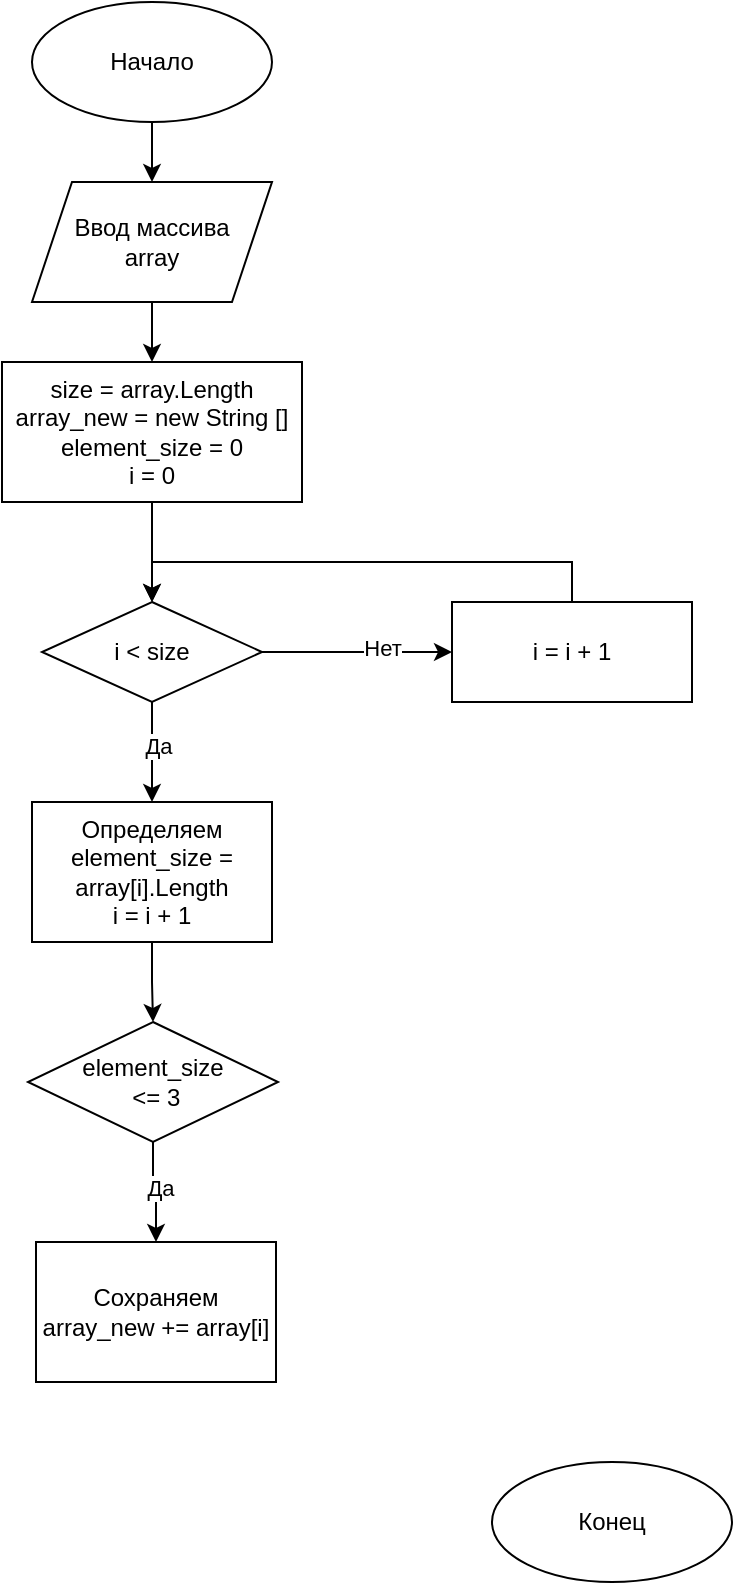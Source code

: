 <mxfile version="20.8.23" type="device"><diagram id="C5RBs43oDa-KdzZeNtuy" name="Page-1"><mxGraphModel dx="1050" dy="581" grid="1" gridSize="10" guides="1" tooltips="1" connect="1" arrows="1" fold="1" page="1" pageScale="1" pageWidth="827" pageHeight="1169" math="0" shadow="0"><root><mxCell id="WIyWlLk6GJQsqaUBKTNV-0"/><mxCell id="WIyWlLk6GJQsqaUBKTNV-1" parent="WIyWlLk6GJQsqaUBKTNV-0"/><mxCell id="olNLGypdJN8mapr1hNQ0-3" style="edgeStyle=orthogonalEdgeStyle;rounded=0;orthogonalLoop=1;jettySize=auto;html=1;" edge="1" parent="WIyWlLk6GJQsqaUBKTNV-1" source="olNLGypdJN8mapr1hNQ0-0" target="olNLGypdJN8mapr1hNQ0-2"><mxGeometry relative="1" as="geometry"/></mxCell><mxCell id="olNLGypdJN8mapr1hNQ0-0" value="Начало" style="ellipse;whiteSpace=wrap;html=1;" vertex="1" parent="WIyWlLk6GJQsqaUBKTNV-1"><mxGeometry x="160" y="20" width="120" height="60" as="geometry"/></mxCell><mxCell id="olNLGypdJN8mapr1hNQ0-1" value="Конец" style="ellipse;whiteSpace=wrap;html=1;" vertex="1" parent="WIyWlLk6GJQsqaUBKTNV-1"><mxGeometry x="390" y="750" width="120" height="60" as="geometry"/></mxCell><mxCell id="olNLGypdJN8mapr1hNQ0-5" style="edgeStyle=orthogonalEdgeStyle;rounded=0;orthogonalLoop=1;jettySize=auto;html=1;exitX=0.5;exitY=1;exitDx=0;exitDy=0;" edge="1" parent="WIyWlLk6GJQsqaUBKTNV-1" source="olNLGypdJN8mapr1hNQ0-2" target="olNLGypdJN8mapr1hNQ0-4"><mxGeometry relative="1" as="geometry"/></mxCell><mxCell id="olNLGypdJN8mapr1hNQ0-2" value="Ввод массива&lt;br&gt;array" style="shape=parallelogram;perimeter=parallelogramPerimeter;whiteSpace=wrap;html=1;fixedSize=1;" vertex="1" parent="WIyWlLk6GJQsqaUBKTNV-1"><mxGeometry x="160" y="110" width="120" height="60" as="geometry"/></mxCell><mxCell id="olNLGypdJN8mapr1hNQ0-7" style="edgeStyle=orthogonalEdgeStyle;rounded=0;orthogonalLoop=1;jettySize=auto;html=1;entryX=0.5;entryY=0;entryDx=0;entryDy=0;" edge="1" parent="WIyWlLk6GJQsqaUBKTNV-1" source="olNLGypdJN8mapr1hNQ0-4" target="olNLGypdJN8mapr1hNQ0-6"><mxGeometry relative="1" as="geometry"/></mxCell><mxCell id="olNLGypdJN8mapr1hNQ0-4" value="size = array.Length&lt;br&gt;array_new = new String []&lt;br&gt;element_size = 0&lt;br&gt;i = 0" style="rounded=0;whiteSpace=wrap;html=1;" vertex="1" parent="WIyWlLk6GJQsqaUBKTNV-1"><mxGeometry x="145" y="200" width="150" height="70" as="geometry"/></mxCell><mxCell id="olNLGypdJN8mapr1hNQ0-9" style="edgeStyle=orthogonalEdgeStyle;rounded=0;orthogonalLoop=1;jettySize=auto;html=1;exitX=0.5;exitY=1;exitDx=0;exitDy=0;" edge="1" parent="WIyWlLk6GJQsqaUBKTNV-1" source="olNLGypdJN8mapr1hNQ0-6" target="olNLGypdJN8mapr1hNQ0-8"><mxGeometry relative="1" as="geometry"/></mxCell><mxCell id="olNLGypdJN8mapr1hNQ0-10" value="Да" style="edgeLabel;html=1;align=center;verticalAlign=middle;resizable=0;points=[];" vertex="1" connectable="0" parent="olNLGypdJN8mapr1hNQ0-9"><mxGeometry x="-0.133" y="3" relative="1" as="geometry"><mxPoint as="offset"/></mxGeometry></mxCell><mxCell id="olNLGypdJN8mapr1hNQ0-19" style="edgeStyle=orthogonalEdgeStyle;rounded=0;orthogonalLoop=1;jettySize=auto;html=1;exitX=1;exitY=0.5;exitDx=0;exitDy=0;entryX=0;entryY=0.5;entryDx=0;entryDy=0;" edge="1" parent="WIyWlLk6GJQsqaUBKTNV-1" source="olNLGypdJN8mapr1hNQ0-6" target="olNLGypdJN8mapr1hNQ0-16"><mxGeometry relative="1" as="geometry"/></mxCell><mxCell id="olNLGypdJN8mapr1hNQ0-20" value="Нет" style="edgeLabel;html=1;align=center;verticalAlign=middle;resizable=0;points=[];" vertex="1" connectable="0" parent="olNLGypdJN8mapr1hNQ0-19"><mxGeometry x="0.259" y="2" relative="1" as="geometry"><mxPoint as="offset"/></mxGeometry></mxCell><mxCell id="olNLGypdJN8mapr1hNQ0-6" value="i &amp;lt; size" style="rhombus;whiteSpace=wrap;html=1;" vertex="1" parent="WIyWlLk6GJQsqaUBKTNV-1"><mxGeometry x="165" y="320" width="110" height="50" as="geometry"/></mxCell><mxCell id="olNLGypdJN8mapr1hNQ0-13" style="edgeStyle=orthogonalEdgeStyle;rounded=0;orthogonalLoop=1;jettySize=auto;html=1;exitX=0.5;exitY=1;exitDx=0;exitDy=0;entryX=0.5;entryY=0;entryDx=0;entryDy=0;" edge="1" parent="WIyWlLk6GJQsqaUBKTNV-1" source="olNLGypdJN8mapr1hNQ0-8" target="olNLGypdJN8mapr1hNQ0-11"><mxGeometry relative="1" as="geometry"/></mxCell><mxCell id="olNLGypdJN8mapr1hNQ0-8" value="Определяем element_size = array[i].Length&lt;br&gt;i = i + 1" style="rounded=0;whiteSpace=wrap;html=1;" vertex="1" parent="WIyWlLk6GJQsqaUBKTNV-1"><mxGeometry x="160" y="420" width="120" height="70" as="geometry"/></mxCell><mxCell id="olNLGypdJN8mapr1hNQ0-11" value="element_size&lt;br&gt;&amp;nbsp;&amp;lt;=&amp;nbsp;3" style="rhombus;whiteSpace=wrap;html=1;" vertex="1" parent="WIyWlLk6GJQsqaUBKTNV-1"><mxGeometry x="158" y="530" width="125" height="60" as="geometry"/></mxCell><mxCell id="olNLGypdJN8mapr1hNQ0-14" value="Сохраняем array_new += array[i]" style="rounded=0;whiteSpace=wrap;html=1;" vertex="1" parent="WIyWlLk6GJQsqaUBKTNV-1"><mxGeometry x="162" y="640" width="120" height="70" as="geometry"/></mxCell><mxCell id="olNLGypdJN8mapr1hNQ0-18" style="edgeStyle=orthogonalEdgeStyle;rounded=0;orthogonalLoop=1;jettySize=auto;html=1;entryX=0.5;entryY=0;entryDx=0;entryDy=0;exitX=0.5;exitY=0;exitDx=0;exitDy=0;" edge="1" parent="WIyWlLk6GJQsqaUBKTNV-1" source="olNLGypdJN8mapr1hNQ0-16" target="olNLGypdJN8mapr1hNQ0-6"><mxGeometry relative="1" as="geometry"/></mxCell><mxCell id="olNLGypdJN8mapr1hNQ0-16" value="i = i + 1" style="rounded=0;whiteSpace=wrap;html=1;" vertex="1" parent="WIyWlLk6GJQsqaUBKTNV-1"><mxGeometry x="370" y="320" width="120" height="50" as="geometry"/></mxCell><mxCell id="olNLGypdJN8mapr1hNQ0-21" style="edgeStyle=orthogonalEdgeStyle;rounded=0;orthogonalLoop=1;jettySize=auto;html=1;exitX=0.5;exitY=1;exitDx=0;exitDy=0;entryX=0.5;entryY=0;entryDx=0;entryDy=0;" edge="1" parent="WIyWlLk6GJQsqaUBKTNV-1" source="olNLGypdJN8mapr1hNQ0-11" target="olNLGypdJN8mapr1hNQ0-14"><mxGeometry relative="1" as="geometry"><mxPoint x="230" y="599" as="sourcePoint"/><mxPoint x="230" y="649" as="targetPoint"/></mxGeometry></mxCell><mxCell id="olNLGypdJN8mapr1hNQ0-22" value="Да" style="edgeLabel;html=1;align=center;verticalAlign=middle;resizable=0;points=[];" vertex="1" connectable="0" parent="olNLGypdJN8mapr1hNQ0-21"><mxGeometry x="-0.133" y="3" relative="1" as="geometry"><mxPoint as="offset"/></mxGeometry></mxCell></root></mxGraphModel></diagram></mxfile>